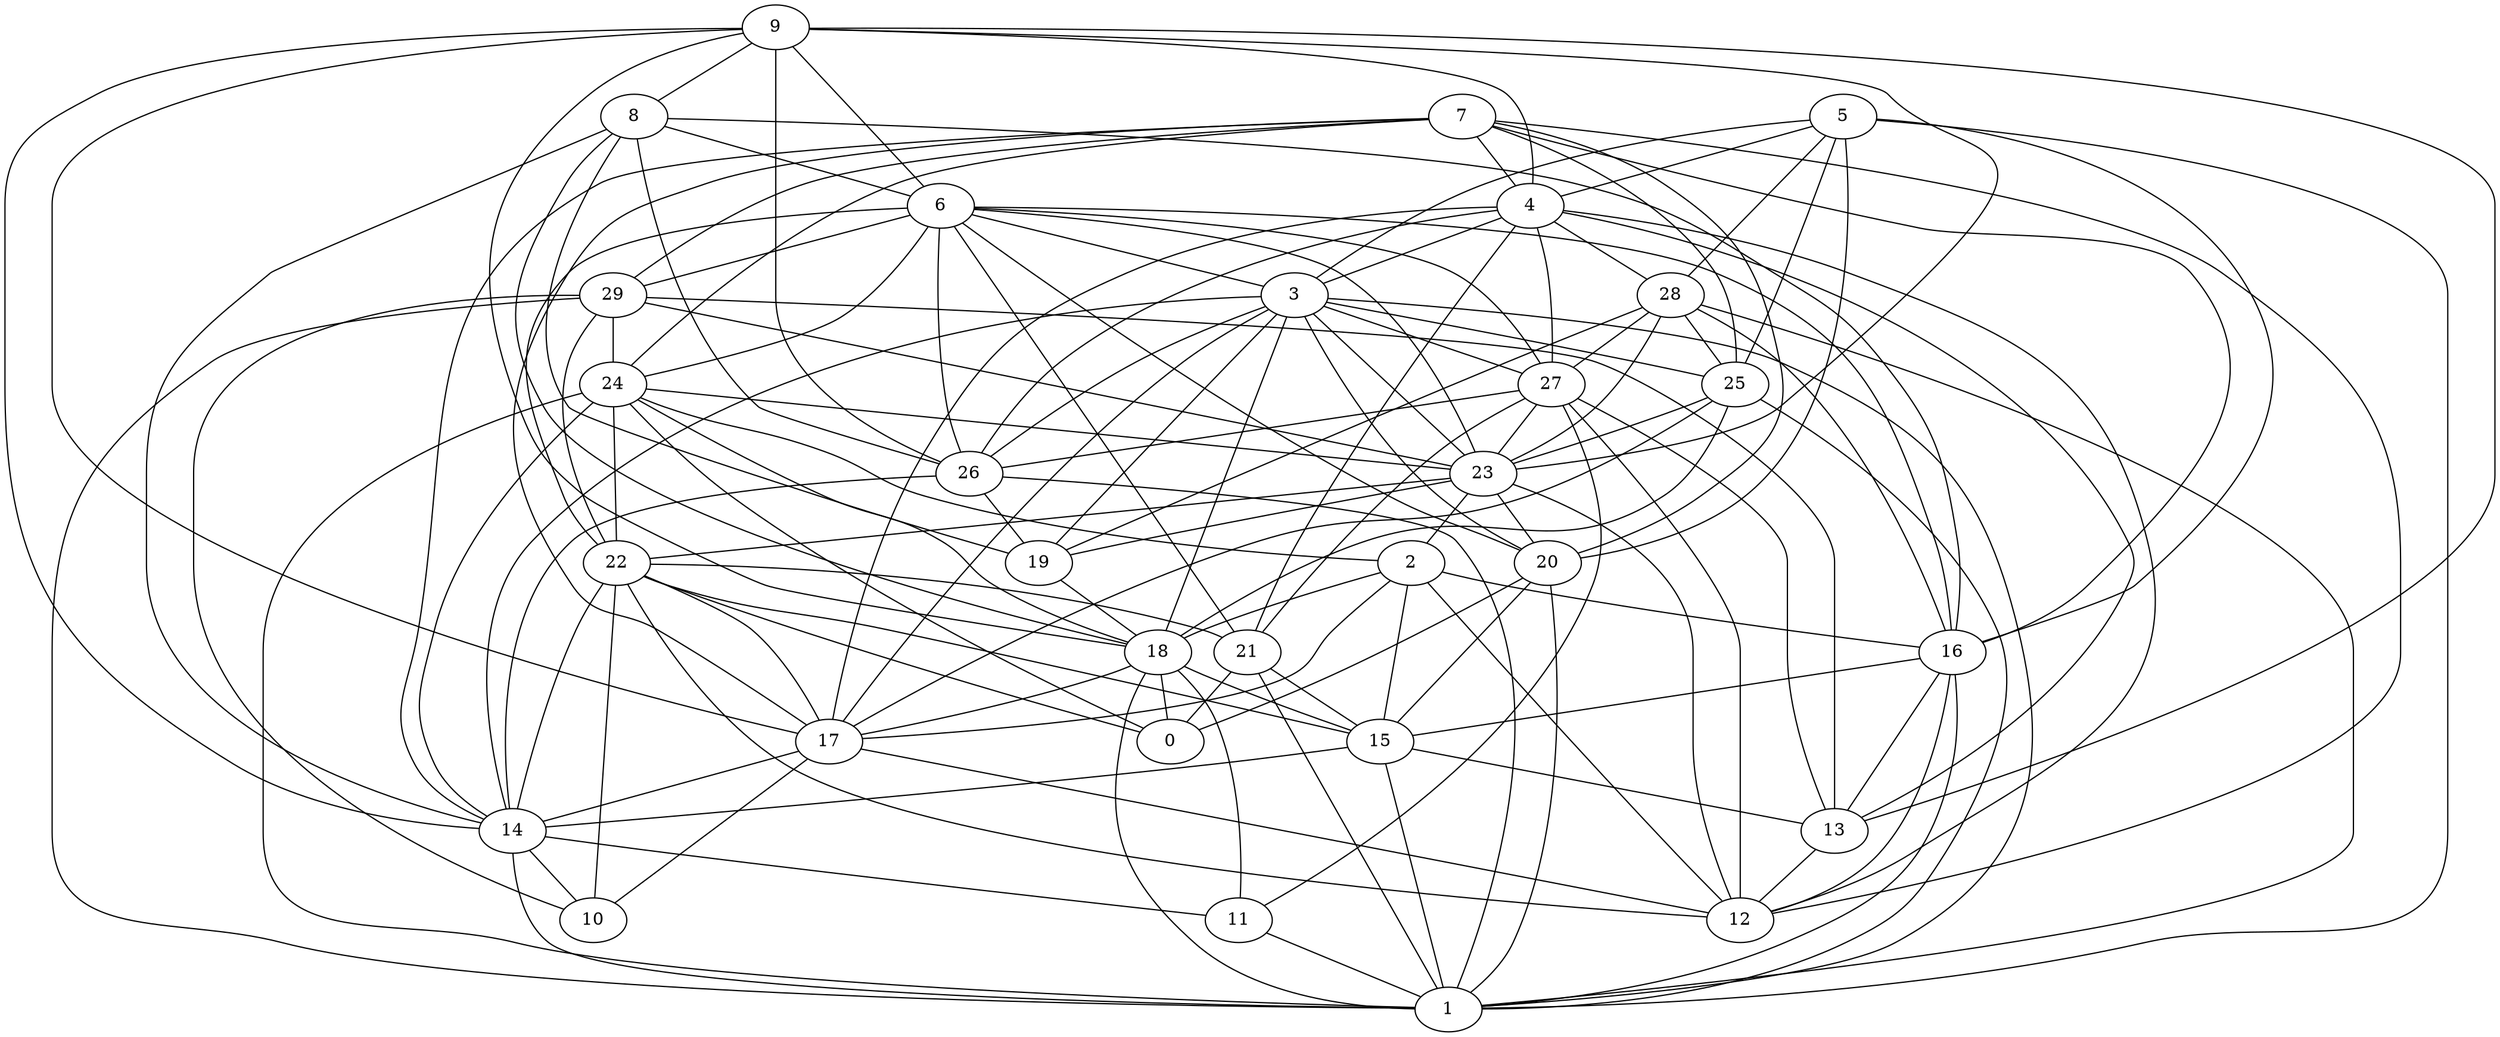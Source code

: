 digraph GG_graph {

subgraph G_graph {
edge [color = black]
"26" -> "19" [dir = none]
"26" -> "14" [dir = none]
"19" -> "18" [dir = none]
"29" -> "13" [dir = none]
"29" -> "10" [dir = none]
"29" -> "22" [dir = none]
"29" -> "23" [dir = none]
"29" -> "24" [dir = none]
"29" -> "1" [dir = none]
"15" -> "1" [dir = none]
"27" -> "26" [dir = none]
"27" -> "12" [dir = none]
"27" -> "23" [dir = none]
"27" -> "13" [dir = none]
"27" -> "11" [dir = none]
"20" -> "0" [dir = none]
"20" -> "15" [dir = none]
"24" -> "2" [dir = none]
"24" -> "1" [dir = none]
"24" -> "0" [dir = none]
"24" -> "14" [dir = none]
"24" -> "22" [dir = none]
"22" -> "17" [dir = none]
"22" -> "14" [dir = none]
"22" -> "15" [dir = none]
"22" -> "10" [dir = none]
"22" -> "21" [dir = none]
"9" -> "18" [dir = none]
"9" -> "8" [dir = none]
"9" -> "17" [dir = none]
"9" -> "23" [dir = none]
"9" -> "4" [dir = none]
"9" -> "6" [dir = none]
"14" -> "10" [dir = none]
"14" -> "1" [dir = none]
"18" -> "11" [dir = none]
"18" -> "15" [dir = none]
"18" -> "17" [dir = none]
"11" -> "1" [dir = none]
"8" -> "16" [dir = none]
"8" -> "6" [dir = none]
"8" -> "26" [dir = none]
"8" -> "14" [dir = none]
"8" -> "18" [dir = none]
"7" -> "12" [dir = none]
"7" -> "4" [dir = none]
"7" -> "24" [dir = none]
"7" -> "20" [dir = none]
"7" -> "14" [dir = none]
"7" -> "25" [dir = none]
"17" -> "12" [dir = none]
"17" -> "14" [dir = none]
"28" -> "1" [dir = none]
"28" -> "16" [dir = none]
"28" -> "19" [dir = none]
"4" -> "3" [dir = none]
"4" -> "26" [dir = none]
"4" -> "13" [dir = none]
"4" -> "28" [dir = none]
"4" -> "12" [dir = none]
"21" -> "15" [dir = none]
"21" -> "0" [dir = none]
"21" -> "1" [dir = none]
"23" -> "20" [dir = none]
"23" -> "19" [dir = none]
"23" -> "2" [dir = none]
"23" -> "12" [dir = none]
"6" -> "21" [dir = none]
"6" -> "20" [dir = none]
"6" -> "22" [dir = none]
"6" -> "23" [dir = none]
"6" -> "26" [dir = none]
"3" -> "25" [dir = none]
"3" -> "19" [dir = none]
"3" -> "18" [dir = none]
"3" -> "27" [dir = none]
"16" -> "1" [dir = none]
"16" -> "13" [dir = none]
"16" -> "12" [dir = none]
"16" -> "15" [dir = none]
"5" -> "3" [dir = none]
"5" -> "28" [dir = none]
"5" -> "25" [dir = none]
"2" -> "12" [dir = none]
"2" -> "16" [dir = none]
"2" -> "17" [dir = none]
"25" -> "23" [dir = none]
"9" -> "26" [dir = none]
"9" -> "14" [dir = none]
"7" -> "17" [dir = none]
"4" -> "17" [dir = none]
"5" -> "1" [dir = none]
"25" -> "1" [dir = none]
"6" -> "27" [dir = none]
"5" -> "20" [dir = none]
"25" -> "18" [dir = none]
"3" -> "14" [dir = none]
"2" -> "18" [dir = none]
"6" -> "24" [dir = none]
"28" -> "23" [dir = none]
"8" -> "19" [dir = none]
"7" -> "16" [dir = none]
"13" -> "12" [dir = none]
"3" -> "17" [dir = none]
"24" -> "18" [dir = none]
"4" -> "27" [dir = none]
"28" -> "25" [dir = none]
"22" -> "0" [dir = none]
"6" -> "29" [dir = none]
"3" -> "20" [dir = none]
"6" -> "3" [dir = none]
"9" -> "13" [dir = none]
"2" -> "15" [dir = none]
"28" -> "27" [dir = none]
"5" -> "16" [dir = none]
"7" -> "29" [dir = none]
"18" -> "0" [dir = none]
"22" -> "12" [dir = none]
"6" -> "16" [dir = none]
"15" -> "13" [dir = none]
"23" -> "22" [dir = none]
"5" -> "4" [dir = none]
"3" -> "26" [dir = none]
"14" -> "11" [dir = none]
"26" -> "1" [dir = none]
"3" -> "23" [dir = none]
"4" -> "21" [dir = none]
"15" -> "14" [dir = none]
"3" -> "1" [dir = none]
"25" -> "17" [dir = none]
"24" -> "23" [dir = none]
"27" -> "21" [dir = none]
"18" -> "1" [dir = none]
"20" -> "1" [dir = none]
"17" -> "10" [dir = none]
}

}
